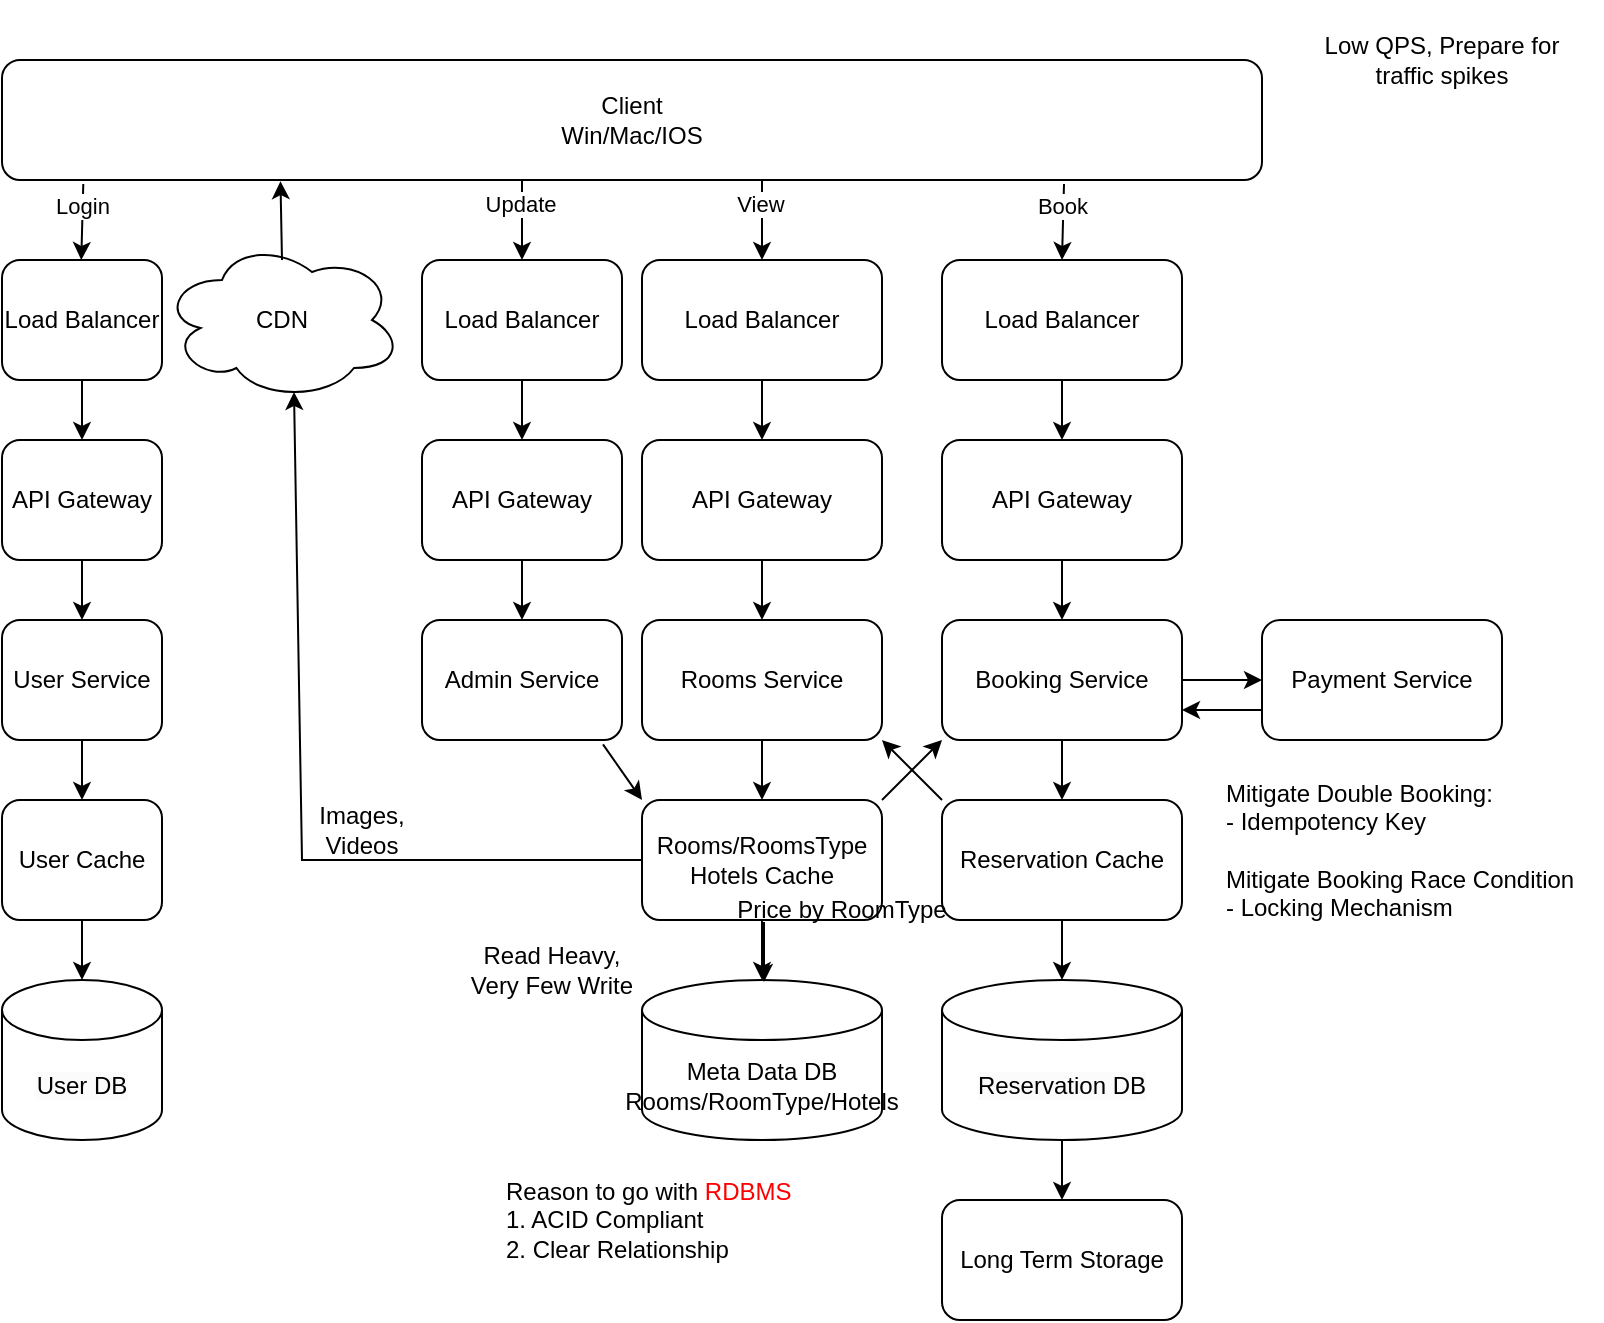 <mxfile version="21.6.5" type="github">
  <diagram name="Page-1" id="9ZQMSgdtZmDHPQcAsFev">
    <mxGraphModel dx="2266" dy="837" grid="1" gridSize="10" guides="1" tooltips="1" connect="1" arrows="1" fold="1" page="1" pageScale="1" pageWidth="850" pageHeight="1100" math="0" shadow="0">
      <root>
        <mxCell id="0" />
        <mxCell id="1" parent="0" />
        <mxCell id="1K4hWF2h7bjZM0h4HpCD-1" value="Client&lt;br&gt;Win/Mac/IOS" style="rounded=1;whiteSpace=wrap;html=1;" vertex="1" parent="1">
          <mxGeometry x="50" y="110" width="630" height="60" as="geometry" />
        </mxCell>
        <mxCell id="1K4hWF2h7bjZM0h4HpCD-2" value="" style="endArrow=classic;html=1;rounded=0;entryX=0.5;entryY=0;entryDx=0;entryDy=0;" edge="1" parent="1" target="1K4hWF2h7bjZM0h4HpCD-10">
          <mxGeometry width="50" height="50" relative="1" as="geometry">
            <mxPoint x="430" y="170" as="sourcePoint" />
            <mxPoint x="428" y="220" as="targetPoint" />
          </mxGeometry>
        </mxCell>
        <mxCell id="1K4hWF2h7bjZM0h4HpCD-3" value="View" style="edgeLabel;html=1;align=center;verticalAlign=middle;resizable=0;points=[];" vertex="1" connectable="0" parent="1K4hWF2h7bjZM0h4HpCD-2">
          <mxGeometry x="-0.417" y="-1" relative="1" as="geometry">
            <mxPoint as="offset" />
          </mxGeometry>
        </mxCell>
        <mxCell id="1K4hWF2h7bjZM0h4HpCD-4" value="API Gateway" style="rounded=1;whiteSpace=wrap;html=1;" vertex="1" parent="1">
          <mxGeometry x="370" y="300" width="120" height="60" as="geometry" />
        </mxCell>
        <mxCell id="1K4hWF2h7bjZM0h4HpCD-10" value="Load Balancer" style="rounded=1;whiteSpace=wrap;html=1;" vertex="1" parent="1">
          <mxGeometry x="370" y="210" width="120" height="60" as="geometry" />
        </mxCell>
        <mxCell id="1K4hWF2h7bjZM0h4HpCD-11" value="" style="endArrow=classic;html=1;rounded=0;exitX=0.5;exitY=1;exitDx=0;exitDy=0;entryX=0.5;entryY=0;entryDx=0;entryDy=0;" edge="1" parent="1" source="1K4hWF2h7bjZM0h4HpCD-10" target="1K4hWF2h7bjZM0h4HpCD-4">
          <mxGeometry width="50" height="50" relative="1" as="geometry">
            <mxPoint x="740" y="460" as="sourcePoint" />
            <mxPoint x="790" y="410" as="targetPoint" />
          </mxGeometry>
        </mxCell>
        <mxCell id="1K4hWF2h7bjZM0h4HpCD-12" value="Rooms Service" style="rounded=1;whiteSpace=wrap;html=1;" vertex="1" parent="1">
          <mxGeometry x="370" y="390" width="120" height="60" as="geometry" />
        </mxCell>
        <mxCell id="1K4hWF2h7bjZM0h4HpCD-13" value="" style="endArrow=classic;html=1;rounded=0;exitX=0.5;exitY=1;exitDx=0;exitDy=0;entryX=0.5;entryY=0;entryDx=0;entryDy=0;" edge="1" parent="1" source="1K4hWF2h7bjZM0h4HpCD-4" target="1K4hWF2h7bjZM0h4HpCD-12">
          <mxGeometry width="50" height="50" relative="1" as="geometry">
            <mxPoint x="790" y="480" as="sourcePoint" />
            <mxPoint x="840" y="430" as="targetPoint" />
          </mxGeometry>
        </mxCell>
        <mxCell id="1K4hWF2h7bjZM0h4HpCD-15" value="Meta Data DB&lt;br&gt;Rooms/RoomType/Hotels" style="shape=cylinder3;whiteSpace=wrap;html=1;boundedLbl=1;backgroundOutline=1;size=15;" vertex="1" parent="1">
          <mxGeometry x="370" y="570" width="120" height="80" as="geometry" />
        </mxCell>
        <mxCell id="1K4hWF2h7bjZM0h4HpCD-33" value="" style="edgeStyle=orthogonalEdgeStyle;rounded=0;orthogonalLoop=1;jettySize=auto;html=1;" edge="1" parent="1" source="1K4hWF2h7bjZM0h4HpCD-16" target="1K4hWF2h7bjZM0h4HpCD-15">
          <mxGeometry relative="1" as="geometry" />
        </mxCell>
        <mxCell id="1K4hWF2h7bjZM0h4HpCD-16" value="Rooms/RoomsType&lt;br&gt;Hotels Cache" style="rounded=1;whiteSpace=wrap;html=1;" vertex="1" parent="1">
          <mxGeometry x="370" y="480" width="120" height="60" as="geometry" />
        </mxCell>
        <mxCell id="1K4hWF2h7bjZM0h4HpCD-17" value="" style="endArrow=classic;html=1;rounded=0;exitX=0.5;exitY=1;exitDx=0;exitDy=0;entryX=0.5;entryY=0;entryDx=0;entryDy=0;" edge="1" parent="1" source="1K4hWF2h7bjZM0h4HpCD-12" target="1K4hWF2h7bjZM0h4HpCD-16">
          <mxGeometry width="50" height="50" relative="1" as="geometry">
            <mxPoint x="620" y="500" as="sourcePoint" />
            <mxPoint x="670" y="450" as="targetPoint" />
          </mxGeometry>
        </mxCell>
        <mxCell id="1K4hWF2h7bjZM0h4HpCD-18" value="" style="endArrow=classic;html=1;rounded=0;exitX=0.5;exitY=1;exitDx=0;exitDy=0;entryX=0.5;entryY=0;entryDx=0;entryDy=0;" edge="1" parent="1">
          <mxGeometry width="50" height="50" relative="1" as="geometry">
            <mxPoint x="431" y="541" as="sourcePoint" />
            <mxPoint x="431" y="571" as="targetPoint" />
          </mxGeometry>
        </mxCell>
        <mxCell id="1K4hWF2h7bjZM0h4HpCD-22" value="" style="endArrow=classic;html=1;rounded=0;exitX=0.109;exitY=1.037;exitDx=0;exitDy=0;exitPerimeter=0;" edge="1" parent="1">
          <mxGeometry width="50" height="50" relative="1" as="geometry">
            <mxPoint x="581" y="172" as="sourcePoint" />
            <mxPoint x="580" y="210" as="targetPoint" />
          </mxGeometry>
        </mxCell>
        <mxCell id="1K4hWF2h7bjZM0h4HpCD-23" value="Book" style="edgeLabel;html=1;align=center;verticalAlign=middle;resizable=0;points=[];" vertex="1" connectable="0" parent="1K4hWF2h7bjZM0h4HpCD-22">
          <mxGeometry x="-0.417" y="-1" relative="1" as="geometry">
            <mxPoint as="offset" />
          </mxGeometry>
        </mxCell>
        <mxCell id="1K4hWF2h7bjZM0h4HpCD-24" value="API Gateway" style="rounded=1;whiteSpace=wrap;html=1;" vertex="1" parent="1">
          <mxGeometry x="520" y="300" width="120" height="60" as="geometry" />
        </mxCell>
        <mxCell id="1K4hWF2h7bjZM0h4HpCD-25" value="Load Balancer" style="rounded=1;whiteSpace=wrap;html=1;" vertex="1" parent="1">
          <mxGeometry x="520" y="210" width="120" height="60" as="geometry" />
        </mxCell>
        <mxCell id="1K4hWF2h7bjZM0h4HpCD-26" value="" style="endArrow=classic;html=1;rounded=0;exitX=0.5;exitY=1;exitDx=0;exitDy=0;entryX=0.5;entryY=0;entryDx=0;entryDy=0;" edge="1" parent="1" source="1K4hWF2h7bjZM0h4HpCD-25" target="1K4hWF2h7bjZM0h4HpCD-24">
          <mxGeometry width="50" height="50" relative="1" as="geometry">
            <mxPoint x="890" y="460" as="sourcePoint" />
            <mxPoint x="940" y="410" as="targetPoint" />
          </mxGeometry>
        </mxCell>
        <mxCell id="1K4hWF2h7bjZM0h4HpCD-27" value="Booking Service" style="rounded=1;whiteSpace=wrap;html=1;" vertex="1" parent="1">
          <mxGeometry x="520" y="390" width="120" height="60" as="geometry" />
        </mxCell>
        <mxCell id="1K4hWF2h7bjZM0h4HpCD-28" value="" style="endArrow=classic;html=1;rounded=0;exitX=0.5;exitY=1;exitDx=0;exitDy=0;entryX=0.5;entryY=0;entryDx=0;entryDy=0;" edge="1" parent="1" source="1K4hWF2h7bjZM0h4HpCD-24" target="1K4hWF2h7bjZM0h4HpCD-27">
          <mxGeometry width="50" height="50" relative="1" as="geometry">
            <mxPoint x="940" y="480" as="sourcePoint" />
            <mxPoint x="990" y="430" as="targetPoint" />
          </mxGeometry>
        </mxCell>
        <mxCell id="1K4hWF2h7bjZM0h4HpCD-30" value="&lt;span style=&quot;color: rgb(0, 0, 0); font-family: Helvetica; font-size: 12px; font-style: normal; font-variant-ligatures: normal; font-variant-caps: normal; font-weight: 400; letter-spacing: normal; orphans: 2; text-align: center; text-indent: 0px; text-transform: none; widows: 2; word-spacing: 0px; -webkit-text-stroke-width: 0px; background-color: rgb(251, 251, 251); text-decoration-thickness: initial; text-decoration-style: initial; text-decoration-color: initial; float: none; display: inline !important;&quot;&gt;Reservation&lt;span&gt;&amp;nbsp;DB&lt;/span&gt;&lt;/span&gt;" style="shape=cylinder3;whiteSpace=wrap;html=1;boundedLbl=1;backgroundOutline=1;size=15;" vertex="1" parent="1">
          <mxGeometry x="520" y="570" width="120" height="80" as="geometry" />
        </mxCell>
        <mxCell id="1K4hWF2h7bjZM0h4HpCD-31" value="Reservation Cache" style="rounded=1;whiteSpace=wrap;html=1;" vertex="1" parent="1">
          <mxGeometry x="520" y="480" width="120" height="60" as="geometry" />
        </mxCell>
        <mxCell id="1K4hWF2h7bjZM0h4HpCD-32" value="" style="endArrow=classic;html=1;rounded=0;exitX=0.5;exitY=1;exitDx=0;exitDy=0;entryX=0.5;entryY=0;entryDx=0;entryDy=0;" edge="1" parent="1" target="1K4hWF2h7bjZM0h4HpCD-31">
          <mxGeometry width="50" height="50" relative="1" as="geometry">
            <mxPoint x="580" y="450" as="sourcePoint" />
            <mxPoint x="820" y="450" as="targetPoint" />
          </mxGeometry>
        </mxCell>
        <mxCell id="1K4hWF2h7bjZM0h4HpCD-34" value="" style="endArrow=classic;html=1;rounded=0;exitX=0.5;exitY=1;exitDx=0;exitDy=0;entryX=0.5;entryY=0;entryDx=0;entryDy=0;entryPerimeter=0;" edge="1" parent="1" source="1K4hWF2h7bjZM0h4HpCD-31" target="1K4hWF2h7bjZM0h4HpCD-30">
          <mxGeometry width="50" height="50" relative="1" as="geometry">
            <mxPoint x="740" y="540" as="sourcePoint" />
            <mxPoint x="790" y="490" as="targetPoint" />
          </mxGeometry>
        </mxCell>
        <mxCell id="1K4hWF2h7bjZM0h4HpCD-35" value="" style="endArrow=classic;html=1;rounded=0;entryX=1;entryY=1;entryDx=0;entryDy=0;exitX=0;exitY=0;exitDx=0;exitDy=0;" edge="1" parent="1" source="1K4hWF2h7bjZM0h4HpCD-31" target="1K4hWF2h7bjZM0h4HpCD-12">
          <mxGeometry width="50" height="50" relative="1" as="geometry">
            <mxPoint x="690" y="530" as="sourcePoint" />
            <mxPoint x="740" y="480" as="targetPoint" />
          </mxGeometry>
        </mxCell>
        <mxCell id="1K4hWF2h7bjZM0h4HpCD-36" value="" style="endArrow=classic;html=1;rounded=0;exitX=1;exitY=0.5;exitDx=0;exitDy=0;" edge="1" parent="1" source="1K4hWF2h7bjZM0h4HpCD-27">
          <mxGeometry width="50" height="50" relative="1" as="geometry">
            <mxPoint x="760" y="470" as="sourcePoint" />
            <mxPoint x="680" y="420" as="targetPoint" />
          </mxGeometry>
        </mxCell>
        <mxCell id="1K4hWF2h7bjZM0h4HpCD-37" value="Payment Service" style="rounded=1;whiteSpace=wrap;html=1;" vertex="1" parent="1">
          <mxGeometry x="680" y="390" width="120" height="60" as="geometry" />
        </mxCell>
        <mxCell id="1K4hWF2h7bjZM0h4HpCD-38" value="" style="endArrow=classic;html=1;rounded=0;entryX=1;entryY=0.75;entryDx=0;entryDy=0;exitX=0;exitY=0.75;exitDx=0;exitDy=0;" edge="1" parent="1" source="1K4hWF2h7bjZM0h4HpCD-37" target="1K4hWF2h7bjZM0h4HpCD-27">
          <mxGeometry width="50" height="50" relative="1" as="geometry">
            <mxPoint x="800" y="600" as="sourcePoint" />
            <mxPoint x="850" y="550" as="targetPoint" />
          </mxGeometry>
        </mxCell>
        <mxCell id="1K4hWF2h7bjZM0h4HpCD-45" value="Read Heavy, Very Few Write" style="text;html=1;strokeColor=none;fillColor=none;align=center;verticalAlign=middle;whiteSpace=wrap;rounded=0;" vertex="1" parent="1">
          <mxGeometry x="280" y="550" width="90" height="30" as="geometry" />
        </mxCell>
        <mxCell id="1K4hWF2h7bjZM0h4HpCD-47" value="Low QPS, Prepare for traffic spikes" style="text;html=1;strokeColor=none;fillColor=none;align=center;verticalAlign=middle;whiteSpace=wrap;rounded=0;" vertex="1" parent="1">
          <mxGeometry x="700" y="80" width="140" height="60" as="geometry" />
        </mxCell>
        <mxCell id="1K4hWF2h7bjZM0h4HpCD-48" value="Reason to go with &lt;font color=&quot;#ff0000&quot;&gt;RDBMS&lt;/font&gt;&lt;br&gt;1. ACID Compliant&lt;br&gt;2. Clear Relationship" style="text;html=1;strokeColor=none;fillColor=none;align=left;verticalAlign=middle;whiteSpace=wrap;rounded=0;" vertex="1" parent="1">
          <mxGeometry x="300" y="660" width="220" height="60" as="geometry" />
        </mxCell>
        <mxCell id="1K4hWF2h7bjZM0h4HpCD-49" value="Admin Service" style="rounded=1;whiteSpace=wrap;html=1;" vertex="1" parent="1">
          <mxGeometry x="260" y="390" width="100" height="60" as="geometry" />
        </mxCell>
        <mxCell id="1K4hWF2h7bjZM0h4HpCD-50" value="" style="endArrow=classic;html=1;rounded=0;exitX=0.905;exitY=1.037;exitDx=0;exitDy=0;exitPerimeter=0;entryX=0;entryY=0;entryDx=0;entryDy=0;" edge="1" parent="1" source="1K4hWF2h7bjZM0h4HpCD-49" target="1K4hWF2h7bjZM0h4HpCD-16">
          <mxGeometry width="50" height="50" relative="1" as="geometry">
            <mxPoint x="450" y="540" as="sourcePoint" />
            <mxPoint x="500" y="490" as="targetPoint" />
          </mxGeometry>
        </mxCell>
        <mxCell id="1K4hWF2h7bjZM0h4HpCD-51" value="" style="endArrow=classic;html=1;rounded=0;entryX=0.5;entryY=0;entryDx=0;entryDy=0;" edge="1" parent="1" target="1K4hWF2h7bjZM0h4HpCD-54">
          <mxGeometry width="50" height="50" relative="1" as="geometry">
            <mxPoint x="310" y="170" as="sourcePoint" />
            <mxPoint x="308" y="220" as="targetPoint" />
          </mxGeometry>
        </mxCell>
        <mxCell id="1K4hWF2h7bjZM0h4HpCD-52" value="Update" style="edgeLabel;html=1;align=center;verticalAlign=middle;resizable=0;points=[];" vertex="1" connectable="0" parent="1K4hWF2h7bjZM0h4HpCD-51">
          <mxGeometry x="-0.417" y="-1" relative="1" as="geometry">
            <mxPoint as="offset" />
          </mxGeometry>
        </mxCell>
        <mxCell id="1K4hWF2h7bjZM0h4HpCD-53" value="API Gateway" style="rounded=1;whiteSpace=wrap;html=1;" vertex="1" parent="1">
          <mxGeometry x="260" y="300" width="100" height="60" as="geometry" />
        </mxCell>
        <mxCell id="1K4hWF2h7bjZM0h4HpCD-54" value="Load Balancer" style="rounded=1;whiteSpace=wrap;html=1;" vertex="1" parent="1">
          <mxGeometry x="260" y="210" width="100" height="60" as="geometry" />
        </mxCell>
        <mxCell id="1K4hWF2h7bjZM0h4HpCD-55" value="" style="endArrow=classic;html=1;rounded=0;exitX=0.5;exitY=1;exitDx=0;exitDy=0;entryX=0.5;entryY=0;entryDx=0;entryDy=0;" edge="1" parent="1" source="1K4hWF2h7bjZM0h4HpCD-54" target="1K4hWF2h7bjZM0h4HpCD-53">
          <mxGeometry width="50" height="50" relative="1" as="geometry">
            <mxPoint x="620" y="460" as="sourcePoint" />
            <mxPoint x="670" y="410" as="targetPoint" />
          </mxGeometry>
        </mxCell>
        <mxCell id="1K4hWF2h7bjZM0h4HpCD-56" value="" style="endArrow=classic;html=1;rounded=0;exitX=0.5;exitY=1;exitDx=0;exitDy=0;entryX=0.5;entryY=0;entryDx=0;entryDy=0;" edge="1" parent="1" source="1K4hWF2h7bjZM0h4HpCD-53">
          <mxGeometry width="50" height="50" relative="1" as="geometry">
            <mxPoint x="670" y="480" as="sourcePoint" />
            <mxPoint x="310" y="390" as="targetPoint" />
          </mxGeometry>
        </mxCell>
        <mxCell id="1K4hWF2h7bjZM0h4HpCD-58" value="" style="endArrow=classic;html=1;rounded=0;exitX=0.109;exitY=1.037;exitDx=0;exitDy=0;exitPerimeter=0;" edge="1" parent="1">
          <mxGeometry width="50" height="50" relative="1" as="geometry">
            <mxPoint x="90.64" y="172" as="sourcePoint" />
            <mxPoint x="89.64" y="210" as="targetPoint" />
          </mxGeometry>
        </mxCell>
        <mxCell id="1K4hWF2h7bjZM0h4HpCD-59" value="Login" style="edgeLabel;html=1;align=center;verticalAlign=middle;resizable=0;points=[];" vertex="1" connectable="0" parent="1K4hWF2h7bjZM0h4HpCD-58">
          <mxGeometry x="-0.417" y="-1" relative="1" as="geometry">
            <mxPoint as="offset" />
          </mxGeometry>
        </mxCell>
        <mxCell id="1K4hWF2h7bjZM0h4HpCD-60" value="API Gateway" style="rounded=1;whiteSpace=wrap;html=1;" vertex="1" parent="1">
          <mxGeometry x="50" y="300" width="80" height="60" as="geometry" />
        </mxCell>
        <mxCell id="1K4hWF2h7bjZM0h4HpCD-61" value="Load Balancer" style="rounded=1;whiteSpace=wrap;html=1;" vertex="1" parent="1">
          <mxGeometry x="50" y="210" width="80" height="60" as="geometry" />
        </mxCell>
        <mxCell id="1K4hWF2h7bjZM0h4HpCD-62" value="" style="endArrow=classic;html=1;rounded=0;exitX=0.5;exitY=1;exitDx=0;exitDy=0;entryX=0.5;entryY=0;entryDx=0;entryDy=0;" edge="1" parent="1" source="1K4hWF2h7bjZM0h4HpCD-61" target="1K4hWF2h7bjZM0h4HpCD-60">
          <mxGeometry width="50" height="50" relative="1" as="geometry">
            <mxPoint x="510" y="378" as="sourcePoint" />
            <mxPoint x="560" y="328" as="targetPoint" />
          </mxGeometry>
        </mxCell>
        <mxCell id="1K4hWF2h7bjZM0h4HpCD-63" value="User Service" style="rounded=1;whiteSpace=wrap;html=1;" vertex="1" parent="1">
          <mxGeometry x="50" y="390" width="80" height="60" as="geometry" />
        </mxCell>
        <mxCell id="1K4hWF2h7bjZM0h4HpCD-64" value="" style="endArrow=classic;html=1;rounded=0;exitX=0.5;exitY=1;exitDx=0;exitDy=0;entryX=0.5;entryY=0;entryDx=0;entryDy=0;" edge="1" parent="1" source="1K4hWF2h7bjZM0h4HpCD-60" target="1K4hWF2h7bjZM0h4HpCD-63">
          <mxGeometry width="50" height="50" relative="1" as="geometry">
            <mxPoint x="560" y="398" as="sourcePoint" />
            <mxPoint x="610" y="348" as="targetPoint" />
          </mxGeometry>
        </mxCell>
        <mxCell id="1K4hWF2h7bjZM0h4HpCD-67" value="&lt;span style=&quot;color: rgb(0, 0, 0); font-family: Helvetica; font-size: 12px; font-style: normal; font-variant-ligatures: normal; font-variant-caps: normal; font-weight: 400; letter-spacing: normal; orphans: 2; text-align: center; text-indent: 0px; text-transform: none; widows: 2; word-spacing: 0px; -webkit-text-stroke-width: 0px; background-color: rgb(251, 251, 251); text-decoration-thickness: initial; text-decoration-style: initial; text-decoration-color: initial; float: none; display: inline !important;&quot;&gt;&lt;span&gt;User DB&lt;/span&gt;&lt;/span&gt;" style="shape=cylinder3;whiteSpace=wrap;html=1;boundedLbl=1;backgroundOutline=1;size=15;" vertex="1" parent="1">
          <mxGeometry x="50" y="570" width="80" height="80" as="geometry" />
        </mxCell>
        <mxCell id="1K4hWF2h7bjZM0h4HpCD-68" value="User Cache" style="rounded=1;whiteSpace=wrap;html=1;" vertex="1" parent="1">
          <mxGeometry x="50" y="480" width="80" height="60" as="geometry" />
        </mxCell>
        <mxCell id="1K4hWF2h7bjZM0h4HpCD-69" value="" style="endArrow=classic;html=1;rounded=0;exitX=0.5;exitY=1;exitDx=0;exitDy=0;entryX=0.5;entryY=0;entryDx=0;entryDy=0;" edge="1" parent="1" target="1K4hWF2h7bjZM0h4HpCD-68">
          <mxGeometry width="50" height="50" relative="1" as="geometry">
            <mxPoint x="90" y="450" as="sourcePoint" />
            <mxPoint x="330" y="450" as="targetPoint" />
          </mxGeometry>
        </mxCell>
        <mxCell id="1K4hWF2h7bjZM0h4HpCD-70" value="" style="endArrow=classic;html=1;rounded=0;exitX=0.5;exitY=1;exitDx=0;exitDy=0;entryX=0.5;entryY=0;entryDx=0;entryDy=0;entryPerimeter=0;" edge="1" parent="1" source="1K4hWF2h7bjZM0h4HpCD-68" target="1K4hWF2h7bjZM0h4HpCD-67">
          <mxGeometry width="50" height="50" relative="1" as="geometry">
            <mxPoint x="250" y="540" as="sourcePoint" />
            <mxPoint x="300" y="490" as="targetPoint" />
          </mxGeometry>
        </mxCell>
        <mxCell id="1K4hWF2h7bjZM0h4HpCD-71" value="CDN" style="ellipse;shape=cloud;whiteSpace=wrap;html=1;" vertex="1" parent="1">
          <mxGeometry x="130" y="200" width="120" height="80" as="geometry" />
        </mxCell>
        <mxCell id="1K4hWF2h7bjZM0h4HpCD-72" value="" style="endArrow=classic;html=1;rounded=0;entryX=0.55;entryY=0.95;entryDx=0;entryDy=0;entryPerimeter=0;exitX=0;exitY=0.5;exitDx=0;exitDy=0;" edge="1" parent="1" source="1K4hWF2h7bjZM0h4HpCD-16" target="1K4hWF2h7bjZM0h4HpCD-71">
          <mxGeometry width="50" height="50" relative="1" as="geometry">
            <mxPoint x="230" y="540" as="sourcePoint" />
            <mxPoint x="280" y="490" as="targetPoint" />
            <Array as="points">
              <mxPoint x="200" y="510" />
            </Array>
          </mxGeometry>
        </mxCell>
        <mxCell id="1K4hWF2h7bjZM0h4HpCD-73" value="" style="endArrow=classic;html=1;rounded=0;entryX=0.221;entryY=1.01;entryDx=0;entryDy=0;entryPerimeter=0;" edge="1" parent="1" target="1K4hWF2h7bjZM0h4HpCD-1">
          <mxGeometry width="50" height="50" relative="1" as="geometry">
            <mxPoint x="190" y="210" as="sourcePoint" />
            <mxPoint x="240" y="250" as="targetPoint" />
          </mxGeometry>
        </mxCell>
        <mxCell id="1K4hWF2h7bjZM0h4HpCD-74" value="" style="endArrow=classic;html=1;rounded=0;entryX=0;entryY=1;entryDx=0;entryDy=0;exitX=1;exitY=0;exitDx=0;exitDy=0;" edge="1" parent="1" source="1K4hWF2h7bjZM0h4HpCD-16" target="1K4hWF2h7bjZM0h4HpCD-27">
          <mxGeometry width="50" height="50" relative="1" as="geometry">
            <mxPoint x="500" y="520" as="sourcePoint" />
            <mxPoint x="550" y="470" as="targetPoint" />
          </mxGeometry>
        </mxCell>
        <mxCell id="1K4hWF2h7bjZM0h4HpCD-75" value="Price by RoomType" style="text;html=1;strokeColor=none;fillColor=none;align=center;verticalAlign=middle;whiteSpace=wrap;rounded=0;" vertex="1" parent="1">
          <mxGeometry x="410" y="520" width="120" height="30" as="geometry" />
        </mxCell>
        <mxCell id="1K4hWF2h7bjZM0h4HpCD-76" value="Images, Videos" style="text;html=1;strokeColor=none;fillColor=none;align=center;verticalAlign=middle;whiteSpace=wrap;rounded=0;" vertex="1" parent="1">
          <mxGeometry x="200" y="480" width="60" height="30" as="geometry" />
        </mxCell>
        <mxCell id="1K4hWF2h7bjZM0h4HpCD-77" value="" style="endArrow=classic;html=1;rounded=0;exitX=0.5;exitY=1;exitDx=0;exitDy=0;exitPerimeter=0;" edge="1" parent="1" source="1K4hWF2h7bjZM0h4HpCD-30">
          <mxGeometry width="50" height="50" relative="1" as="geometry">
            <mxPoint x="140" y="780" as="sourcePoint" />
            <mxPoint x="580" y="680" as="targetPoint" />
          </mxGeometry>
        </mxCell>
        <mxCell id="1K4hWF2h7bjZM0h4HpCD-78" value="Long Term Storage" style="rounded=1;whiteSpace=wrap;html=1;" vertex="1" parent="1">
          <mxGeometry x="520" y="680" width="120" height="60" as="geometry" />
        </mxCell>
        <mxCell id="1K4hWF2h7bjZM0h4HpCD-79" value="Mitigate Double Booking:&lt;br&gt;&lt;div style=&quot;&quot;&gt;&lt;span style=&quot;background-color: initial;&quot;&gt;- Idempotency Key&lt;/span&gt;&lt;/div&gt;&lt;div style=&quot;&quot;&gt;&lt;span style=&quot;background-color: initial;&quot;&gt;&lt;br&gt;&lt;/span&gt;&lt;/div&gt;&lt;div style=&quot;&quot;&gt;&lt;span style=&quot;background-color: initial;&quot;&gt;Mitigate Booking Race Condition&lt;/span&gt;&lt;/div&gt;&lt;div style=&quot;&quot;&gt;&lt;span style=&quot;background-color: initial;&quot;&gt;- Locking Mechanism&lt;/span&gt;&lt;/div&gt;" style="text;html=1;strokeColor=none;fillColor=none;align=left;verticalAlign=middle;whiteSpace=wrap;rounded=0;" vertex="1" parent="1">
          <mxGeometry x="660" y="460" width="190" height="90" as="geometry" />
        </mxCell>
      </root>
    </mxGraphModel>
  </diagram>
</mxfile>
